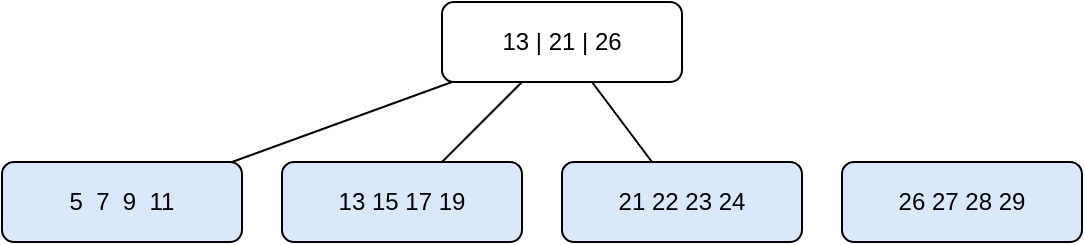 <mxfile
        version="26.0.14">
  <diagram name="Structure 1a – Before Insert" id="Struct1a_Before">
    <mxGraphModel dx="2812" dy="2337" grid="1" gridSize="10" guides="1"
                  tooltips="1" connect="1" arrows="1" fold="1"
                  page="1" pageScale="1" pageWidth="827" pageHeight="1169"
                  math="0" shadow="0">
      <root>
        <mxCell id="0"/>
        <mxCell id="1" parent="0"/>

        <!-- root (height 2) -->
        <mxCell id="R1" value="13 | 21 | 26"
                style="shape=rectangle;rounded=1;whiteSpace=wrap;html=1;fontSize=12;"
                vertex="1" parent="1">
          <mxGeometry x="240" y="40" width="120" height="40" as="geometry"/>
        </mxCell>

        <!-- leaves -->
        <mxCell id="L1" value="5&nbsp; 7&nbsp; 9&nbsp; 11"
                style="shape=rectangle;rounded=1;whiteSpace=wrap;html=1;fillColor=#dae8fc;"
                vertex="1" parent="1">
          <mxGeometry x="20" y="120" width="120" height="40" as="geometry"/>
        </mxCell>
        <mxCell id="L2" value="13&nbsp;15&nbsp;17&nbsp;19"
                style="shape=rectangle;rounded=1;whiteSpace=wrap;html=1;fillColor=#dae8fc;"
                vertex="1" parent="1">
          <mxGeometry x="160" y="120" width="120" height="40" as="geometry"/>
        </mxCell>
        <mxCell id="L3" value="21&nbsp;22&nbsp;23&nbsp;24"
                style="shape=rectangle;rounded=1;whiteSpace=wrap;html=1;fillColor=#dae8fc;"
                vertex="1" parent="1">
          <mxGeometry x="300" y="120" width="120" height="40" as="geometry"/>
        </mxCell>
        <mxCell id="L4" value="26&nbsp;27&nbsp;28&nbsp;29"
                style="shape=rectangle;rounded=1;whiteSpace=wrap;html=1;fillColor=#dae8fc;"
                vertex="1" parent="1">
          <mxGeometry x="440" y="120" width="120" height="40" as="geometry"/>
        </mxCell>

        <!-- edges -->
        <mxCell id="E1" style="endArrow=none;startArrow=none;" edge="1"
                parent="1" source="R1" target="L1">
          <mxGeometry relative="1" as="geometry"/>
        </mxCell>
        <mxCell id="E2" style="endArrow=none;startArrow=none;" edge="1"
                parent="1" source="R1" target="L2">
          <mxGeometry relative="1" as="geometry"/>
        </mxCell>
        <mxCell id="E3" style="endArrow=none;startArrow=none;" edge="1"
                parent="1" source="R1" target="L3">
          <mxGeometry relative="1" as="geometry"/>
        </mxCell>
        <mxCell id="E4" style="endArrow=none;startArrow=none;" edge
